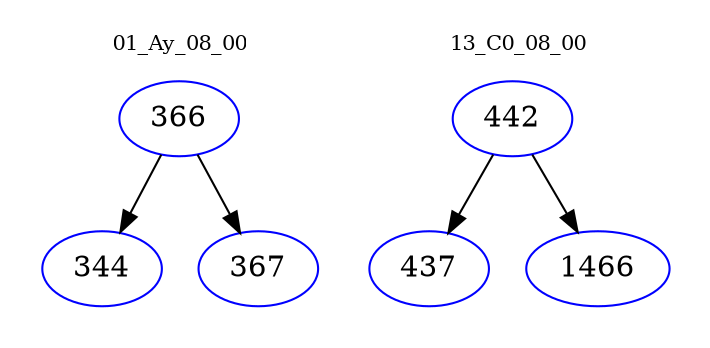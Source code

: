 digraph{
subgraph cluster_0 {
color = white
label = "01_Ay_08_00";
fontsize=10;
T0_366 [label="366", color="blue"]
T0_366 -> T0_344 [color="black"]
T0_344 [label="344", color="blue"]
T0_366 -> T0_367 [color="black"]
T0_367 [label="367", color="blue"]
}
subgraph cluster_1 {
color = white
label = "13_C0_08_00";
fontsize=10;
T1_442 [label="442", color="blue"]
T1_442 -> T1_437 [color="black"]
T1_437 [label="437", color="blue"]
T1_442 -> T1_1466 [color="black"]
T1_1466 [label="1466", color="blue"]
}
}
